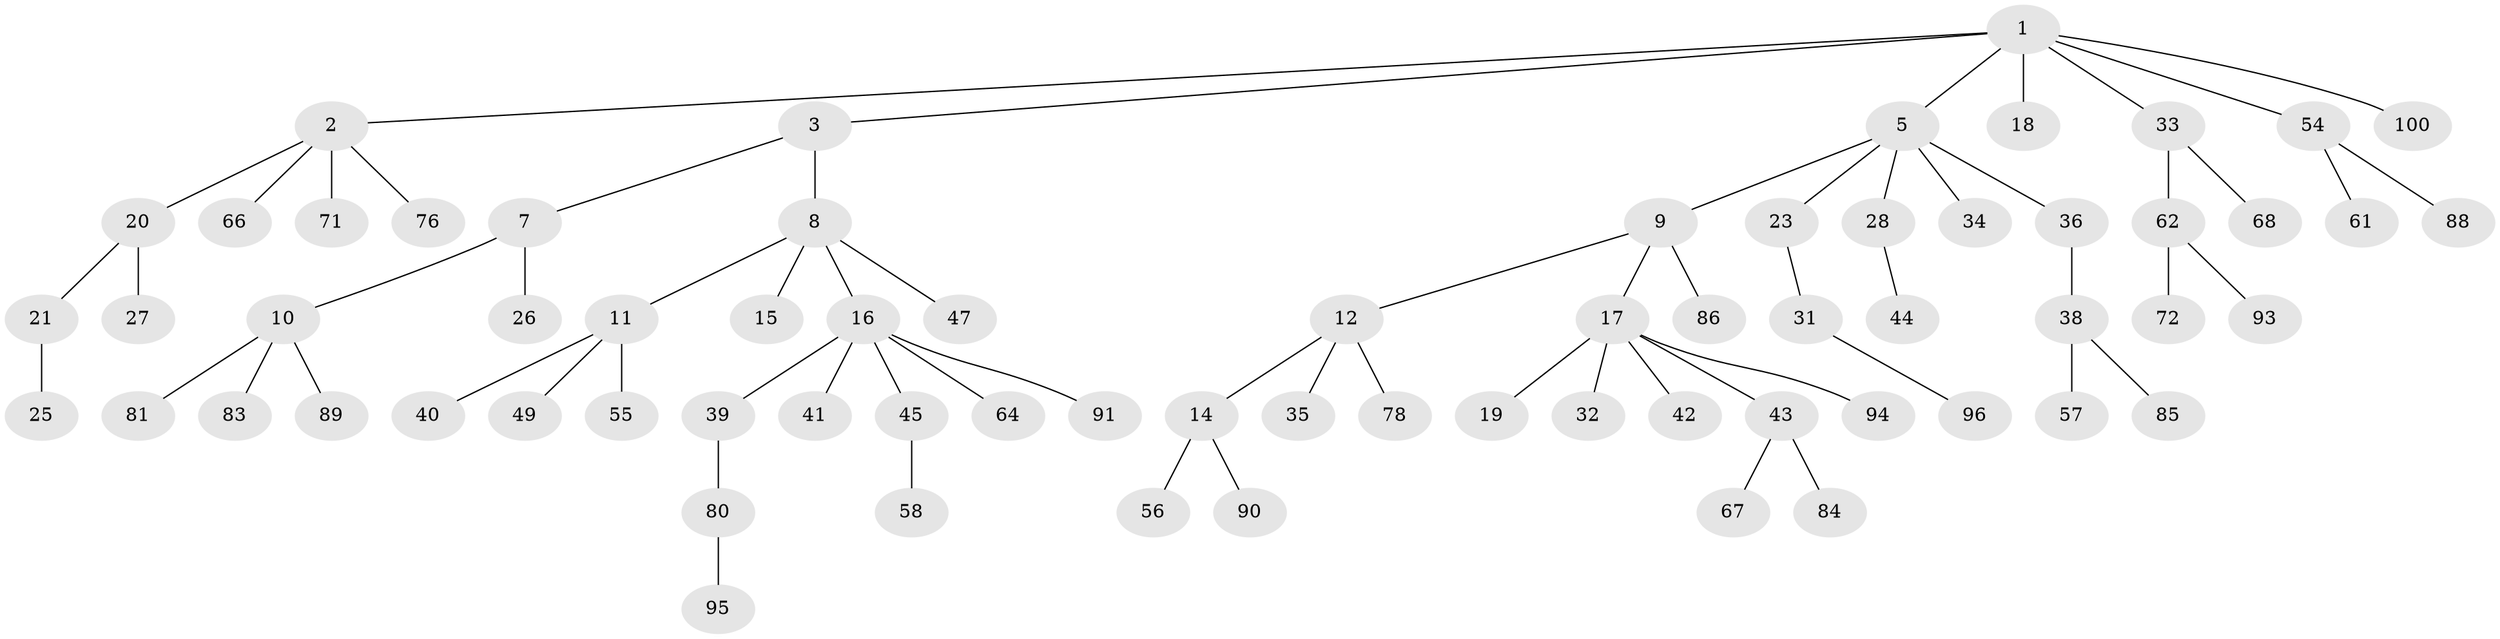 // original degree distribution, {7: 0.02, 4: 0.08, 3: 0.14, 6: 0.01, 2: 0.21, 5: 0.02, 1: 0.52}
// Generated by graph-tools (version 1.1) at 2025/11/02/21/25 10:11:10]
// undirected, 69 vertices, 68 edges
graph export_dot {
graph [start="1"]
  node [color=gray90,style=filled];
  1 [super="+6"];
  2 [super="+4"];
  3 [super="+29"];
  5 [super="+24"];
  7 [super="+82"];
  8;
  9 [super="+65"];
  10 [super="+22"];
  11 [super="+13"];
  12 [super="+46"];
  14 [super="+53"];
  15 [super="+48"];
  16 [super="+30"];
  17 [super="+73"];
  18;
  19;
  20 [super="+70"];
  21 [super="+37"];
  23 [super="+60"];
  25;
  26 [super="+92"];
  27;
  28 [super="+75"];
  31 [super="+77"];
  32;
  33 [super="+52"];
  34;
  35;
  36;
  38 [super="+51"];
  39 [super="+74"];
  40 [super="+69"];
  41 [super="+63"];
  42;
  43 [super="+50"];
  44;
  45;
  47;
  49;
  54 [super="+59"];
  55;
  56;
  57;
  58 [super="+79"];
  61;
  62 [super="+99"];
  64;
  66;
  67;
  68 [super="+98"];
  71;
  72;
  76;
  78;
  80 [super="+87"];
  81;
  83;
  84;
  85;
  86;
  88;
  89;
  90;
  91 [super="+97"];
  93;
  94;
  95;
  96;
  100;
  1 -- 2;
  1 -- 3;
  1 -- 5;
  1 -- 33;
  1 -- 54;
  1 -- 100;
  1 -- 18;
  2 -- 66;
  2 -- 76;
  2 -- 20;
  2 -- 71;
  3 -- 7;
  3 -- 8;
  5 -- 9;
  5 -- 23;
  5 -- 34;
  5 -- 36;
  5 -- 28;
  7 -- 10;
  7 -- 26;
  8 -- 11;
  8 -- 15;
  8 -- 16;
  8 -- 47;
  9 -- 12;
  9 -- 17;
  9 -- 86;
  10 -- 89;
  10 -- 81;
  10 -- 83;
  11 -- 40;
  11 -- 49;
  11 -- 55;
  12 -- 14;
  12 -- 35;
  12 -- 78;
  14 -- 56;
  14 -- 90;
  16 -- 39;
  16 -- 45;
  16 -- 91;
  16 -- 41;
  16 -- 64;
  17 -- 19;
  17 -- 32;
  17 -- 42;
  17 -- 43;
  17 -- 94;
  20 -- 21;
  20 -- 27;
  21 -- 25;
  23 -- 31;
  28 -- 44;
  31 -- 96;
  33 -- 62;
  33 -- 68;
  36 -- 38;
  38 -- 57;
  38 -- 85;
  39 -- 80;
  43 -- 84;
  43 -- 67;
  45 -- 58;
  54 -- 61;
  54 -- 88;
  62 -- 72;
  62 -- 93;
  80 -- 95;
}
